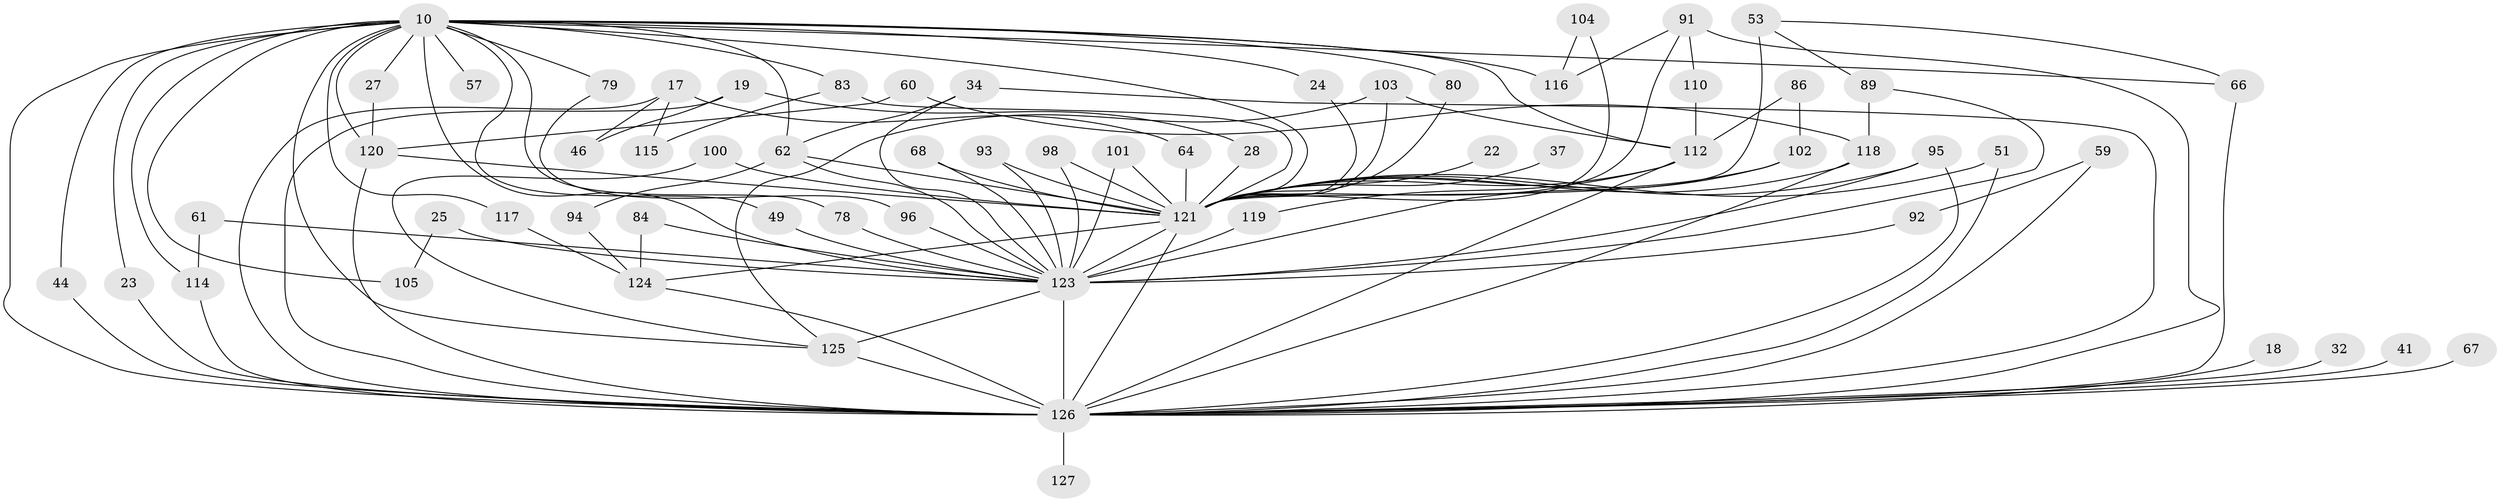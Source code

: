 // original degree distribution, {22: 0.015748031496062992, 35: 0.007874015748031496, 24: 0.007874015748031496, 26: 0.015748031496062992, 21: 0.007874015748031496, 19: 0.007874015748031496, 27: 0.007874015748031496, 18: 0.007874015748031496, 4: 0.08661417322834646, 3: 0.2283464566929134, 7: 0.007874015748031496, 5: 0.031496062992125984, 6: 0.031496062992125984, 2: 0.5354330708661418}
// Generated by graph-tools (version 1.1) at 2025/43/03/09/25 04:43:16]
// undirected, 63 vertices, 119 edges
graph export_dot {
graph [start="1"]
  node [color=gray90,style=filled];
  10 [super="+5"];
  17 [super="+16"];
  18;
  19;
  22;
  23;
  24;
  25;
  27;
  28;
  32;
  34 [super="+30"];
  37;
  41;
  44;
  46;
  49;
  51 [super="+13"];
  53;
  57 [super="+52"];
  59;
  60;
  61;
  62 [super="+21+15"];
  64;
  66 [super="+56"];
  67;
  68;
  78 [super="+73"];
  79;
  80;
  83 [super="+58"];
  84;
  86;
  89;
  91 [super="+81"];
  92;
  93;
  94;
  95 [super="+75"];
  96;
  98 [super="+33+69"];
  100 [super="+90"];
  101;
  102 [super="+76"];
  103 [super="+87"];
  104;
  105;
  110;
  112 [super="+82+26+111+11"];
  114 [super="+14+39+43+20"];
  115;
  116 [super="+72+29"];
  117;
  118 [super="+107"];
  119 [super="+50"];
  120 [super="+48+65+97+88"];
  121 [super="+40+63"];
  123 [super="+122+7"];
  124 [super="+38+77"];
  125 [super="+106"];
  126 [super="+113+2+6"];
  127;
  10 -- 49;
  10 -- 57 [weight=3];
  10 -- 78;
  10 -- 79 [weight=2];
  10 -- 80;
  10 -- 83 [weight=2];
  10 -- 23;
  10 -- 24;
  10 -- 27 [weight=2];
  10 -- 105;
  10 -- 44;
  10 -- 114 [weight=3];
  10 -- 117;
  10 -- 116 [weight=3];
  10 -- 66;
  10 -- 126 [weight=10];
  10 -- 62;
  10 -- 125 [weight=2];
  10 -- 123 [weight=7];
  10 -- 120 [weight=3];
  10 -- 121 [weight=6];
  10 -- 112 [weight=6];
  17 -- 64;
  17 -- 115;
  17 -- 46;
  17 -- 126 [weight=3];
  18 -- 126 [weight=2];
  19 -- 28;
  19 -- 46;
  19 -- 126 [weight=2];
  22 -- 121 [weight=2];
  23 -- 126;
  24 -- 121;
  25 -- 105;
  25 -- 123 [weight=2];
  27 -- 120;
  28 -- 121;
  32 -- 126;
  34 -- 126;
  34 -- 123;
  34 -- 62;
  37 -- 121 [weight=2];
  41 -- 126 [weight=2];
  44 -- 126;
  49 -- 123;
  51 -- 126 [weight=2];
  51 -- 121;
  53 -- 89;
  53 -- 66;
  53 -- 121 [weight=2];
  59 -- 92;
  59 -- 126 [weight=2];
  60 -- 118;
  60 -- 120;
  61 -- 114;
  61 -- 123;
  62 -- 123;
  62 -- 121 [weight=2];
  62 -- 94;
  64 -- 121;
  66 -- 126;
  67 -- 126 [weight=2];
  68 -- 121;
  68 -- 123;
  78 -- 123 [weight=2];
  79 -- 96;
  80 -- 121;
  83 -- 115;
  83 -- 121;
  84 -- 124;
  84 -- 123;
  86 -- 102;
  86 -- 112;
  89 -- 118;
  89 -- 123;
  91 -- 126 [weight=2];
  91 -- 116;
  91 -- 110;
  91 -- 121 [weight=2];
  92 -- 123;
  93 -- 121;
  93 -- 123;
  94 -- 124;
  95 -- 126;
  95 -- 121;
  95 -- 123 [weight=2];
  96 -- 123;
  98 -- 121;
  98 -- 123 [weight=3];
  100 -- 125;
  100 -- 121 [weight=2];
  101 -- 121;
  101 -- 123;
  102 -- 121;
  102 -- 123 [weight=2];
  103 -- 125;
  103 -- 121;
  103 -- 112;
  104 -- 116;
  104 -- 121;
  110 -- 112;
  112 -- 126 [weight=4];
  112 -- 119;
  112 -- 121;
  114 -- 126 [weight=3];
  117 -- 124;
  118 -- 126 [weight=2];
  118 -- 121;
  119 -- 123 [weight=2];
  120 -- 126 [weight=3];
  120 -- 121 [weight=2];
  121 -- 126 [weight=10];
  121 -- 124;
  121 -- 123 [weight=4];
  123 -- 126 [weight=7];
  123 -- 125 [weight=2];
  124 -- 126 [weight=3];
  125 -- 126 [weight=2];
  126 -- 127 [weight=2];
}
